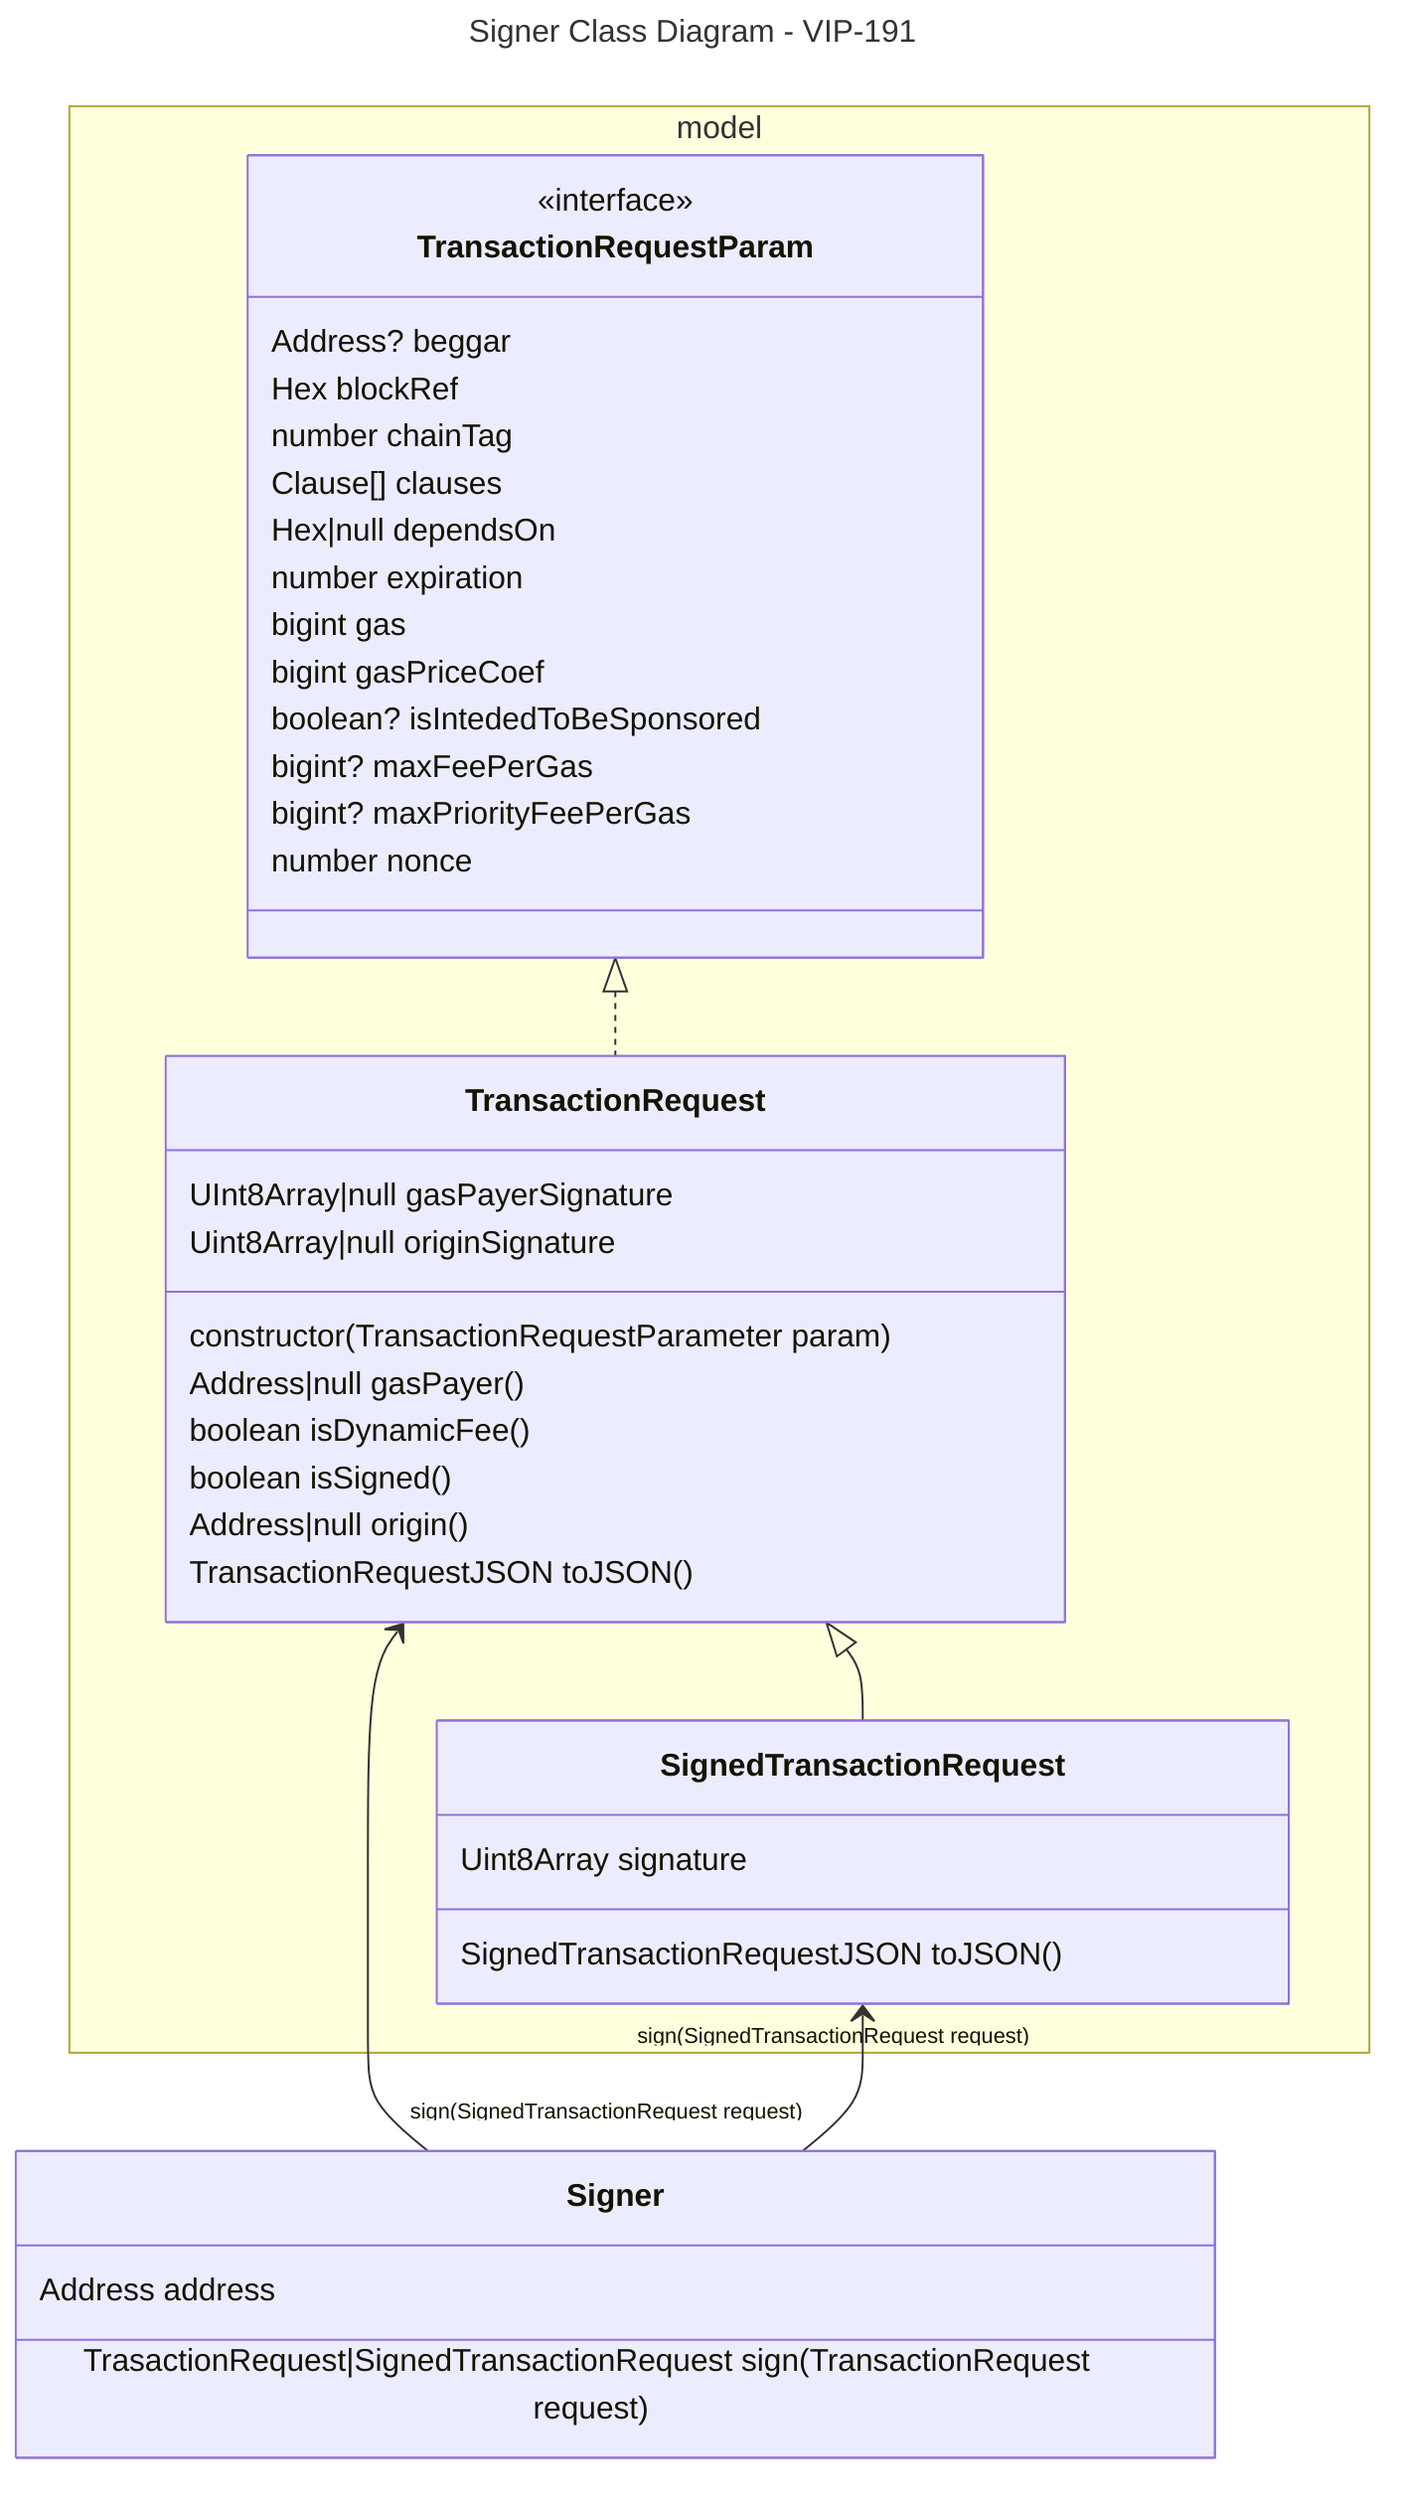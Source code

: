 ---
title: Signer Class Diagram - VIP-191
---
classDiagram
    namespace model {
        class SignedTransactionRequest {
            Uint8Array signature
            SignedTransactionRequestJSON toJSON()
        }
        class TransactionRequest {
            UInt8Array|null gasPayerSignature
            Uint8Array|null originSignature
            constructor(TransactionRequestParameter param)
            Address|null gasPayer()
            boolean isDynamicFee()
            boolean isSigned()
            Address|null origin()
            TransactionRequestJSON toJSON()
        }
        class TransactionRequestParam {
            <<interface>>
            Address? beggar
            Hex blockRef
            number chainTag
            Clause[] clauses
            Hex|null dependsOn
            number expiration
            bigint gas
            bigint gasPriceCoef
            boolean? isIntededToBeSponsored
            bigint? maxFeePerGas
            bigint? maxPriorityFeePerGas
            number nonce
        }
    }
    class Signer {
        Address address
        TrasactionRequest|SignedTransactionRequest sign(TransactionRequest request)
    }
    TransactionRequestParam <|.. TransactionRequest
    TransactionRequest <|-- SignedTransactionRequest
    TransactionRequest <-- "sign(SignedTransactionRequest request)" Signer
    SignedTransactionRequest "sign(SignedTransactionRequest request)" <--  Signer